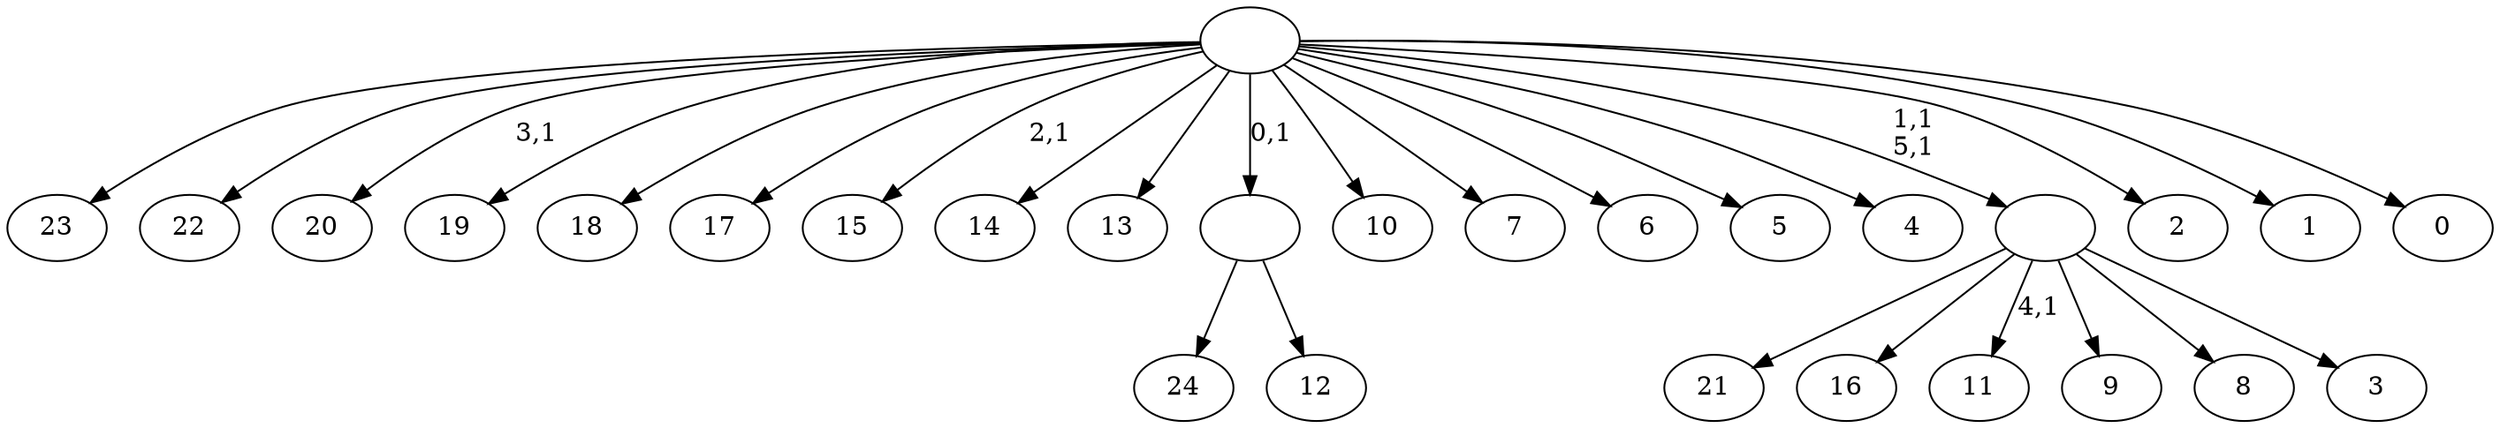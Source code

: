 digraph T {
	31 [label="24"]
	30 [label="23"]
	29 [label="22"]
	28 [label="21"]
	27 [label="20"]
	25 [label="19"]
	24 [label="18"]
	23 [label="17"]
	22 [label="16"]
	21 [label="15"]
	19 [label="14"]
	18 [label="13"]
	17 [label="12"]
	16 [label=""]
	15 [label="11"]
	13 [label="10"]
	12 [label="9"]
	11 [label="8"]
	10 [label="7"]
	9 [label="6"]
	8 [label="5"]
	7 [label="4"]
	6 [label="3"]
	5 [label=""]
	3 [label="2"]
	2 [label="1"]
	1 [label="0"]
	0 [label=""]
	16 -> 31 [label=""]
	16 -> 17 [label=""]
	5 -> 15 [label="4,1"]
	5 -> 28 [label=""]
	5 -> 22 [label=""]
	5 -> 12 [label=""]
	5 -> 11 [label=""]
	5 -> 6 [label=""]
	0 -> 5 [label="1,1\n5,1"]
	0 -> 21 [label="2,1"]
	0 -> 27 [label="3,1"]
	0 -> 30 [label=""]
	0 -> 29 [label=""]
	0 -> 25 [label=""]
	0 -> 24 [label=""]
	0 -> 23 [label=""]
	0 -> 19 [label=""]
	0 -> 18 [label=""]
	0 -> 16 [label="0,1"]
	0 -> 13 [label=""]
	0 -> 10 [label=""]
	0 -> 9 [label=""]
	0 -> 8 [label=""]
	0 -> 7 [label=""]
	0 -> 3 [label=""]
	0 -> 2 [label=""]
	0 -> 1 [label=""]
}
